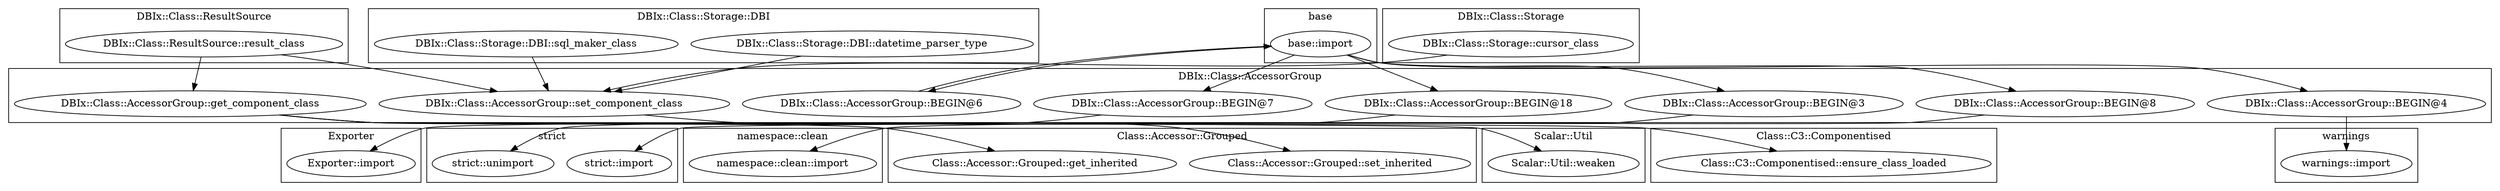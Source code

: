 digraph {
graph [overlap=false]
subgraph cluster_DBIx_Class_ResultSource {
	label="DBIx::Class::ResultSource";
	"DBIx::Class::ResultSource::result_class";
}
subgraph cluster_Scalar_Util {
	label="Scalar::Util";
	"Scalar::Util::weaken";
}
subgraph cluster_namespace_clean {
	label="namespace::clean";
	"namespace::clean::import";
}
subgraph cluster_warnings {
	label="warnings";
	"warnings::import";
}
subgraph cluster_DBIx_Class_Storage_DBI {
	label="DBIx::Class::Storage::DBI";
	"DBIx::Class::Storage::DBI::datetime_parser_type";
	"DBIx::Class::Storage::DBI::sql_maker_class";
}
subgraph cluster_base {
	label="base";
	"base::import";
}
subgraph cluster_Exporter {
	label="Exporter";
	"Exporter::import";
}
subgraph cluster_DBIx_Class_AccessorGroup {
	label="DBIx::Class::AccessorGroup";
	"DBIx::Class::AccessorGroup::BEGIN@7";
	"DBIx::Class::AccessorGroup::BEGIN@18";
	"DBIx::Class::AccessorGroup::BEGIN@8";
	"DBIx::Class::AccessorGroup::BEGIN@6";
	"DBIx::Class::AccessorGroup::BEGIN@3";
	"DBIx::Class::AccessorGroup::set_component_class";
	"DBIx::Class::AccessorGroup::get_component_class";
	"DBIx::Class::AccessorGroup::BEGIN@4";
}
subgraph cluster_DBIx_Class_Storage {
	label="DBIx::Class::Storage";
	"DBIx::Class::Storage::cursor_class";
}
subgraph cluster_Class_C3_Componentised {
	label="Class::C3::Componentised";
	"Class::C3::Componentised::ensure_class_loaded";
}
subgraph cluster_strict {
	label="strict";
	"strict::unimport";
	"strict::import";
}
subgraph cluster_Class_Accessor_Grouped {
	label="Class::Accessor::Grouped";
	"Class::Accessor::Grouped::set_inherited";
	"Class::Accessor::Grouped::get_inherited";
}
"DBIx::Class::AccessorGroup::set_component_class" -> "Class::Accessor::Grouped::set_inherited";
"DBIx::Class::AccessorGroup::get_component_class" -> "Class::C3::Componentised::ensure_class_loaded";
"DBIx::Class::AccessorGroup::get_component_class" -> "Class::Accessor::Grouped::get_inherited";
"base::import" -> "DBIx::Class::AccessorGroup::BEGIN@7";
"DBIx::Class::AccessorGroup::BEGIN@8" -> "namespace::clean::import";
"DBIx::Class::AccessorGroup::BEGIN@3" -> "strict::import";
"DBIx::Class::AccessorGroup::BEGIN@7" -> "Exporter::import";
"DBIx::Class::AccessorGroup::BEGIN@18" -> "strict::unimport";
"DBIx::Class::AccessorGroup::BEGIN@6" -> "base::import";
"DBIx::Class::AccessorGroup::BEGIN@4" -> "warnings::import";
"base::import" -> "DBIx::Class::AccessorGroup::BEGIN@8";
"base::import" -> "DBIx::Class::AccessorGroup::BEGIN@3";
"DBIx::Class::AccessorGroup::get_component_class" -> "Scalar::Util::weaken";
"base::import" -> "DBIx::Class::AccessorGroup::BEGIN@6";
"base::import" -> "DBIx::Class::AccessorGroup::BEGIN@4";
"base::import" -> "DBIx::Class::AccessorGroup::BEGIN@18";
"DBIx::Class::ResultSource::result_class" -> "DBIx::Class::AccessorGroup::get_component_class";
"DBIx::Class::Storage::cursor_class" -> "DBIx::Class::AccessorGroup::set_component_class";
"DBIx::Class::Storage::DBI::datetime_parser_type" -> "DBIx::Class::AccessorGroup::set_component_class";
"DBIx::Class::ResultSource::result_class" -> "DBIx::Class::AccessorGroup::set_component_class";
"DBIx::Class::Storage::DBI::sql_maker_class" -> "DBIx::Class::AccessorGroup::set_component_class";
}
